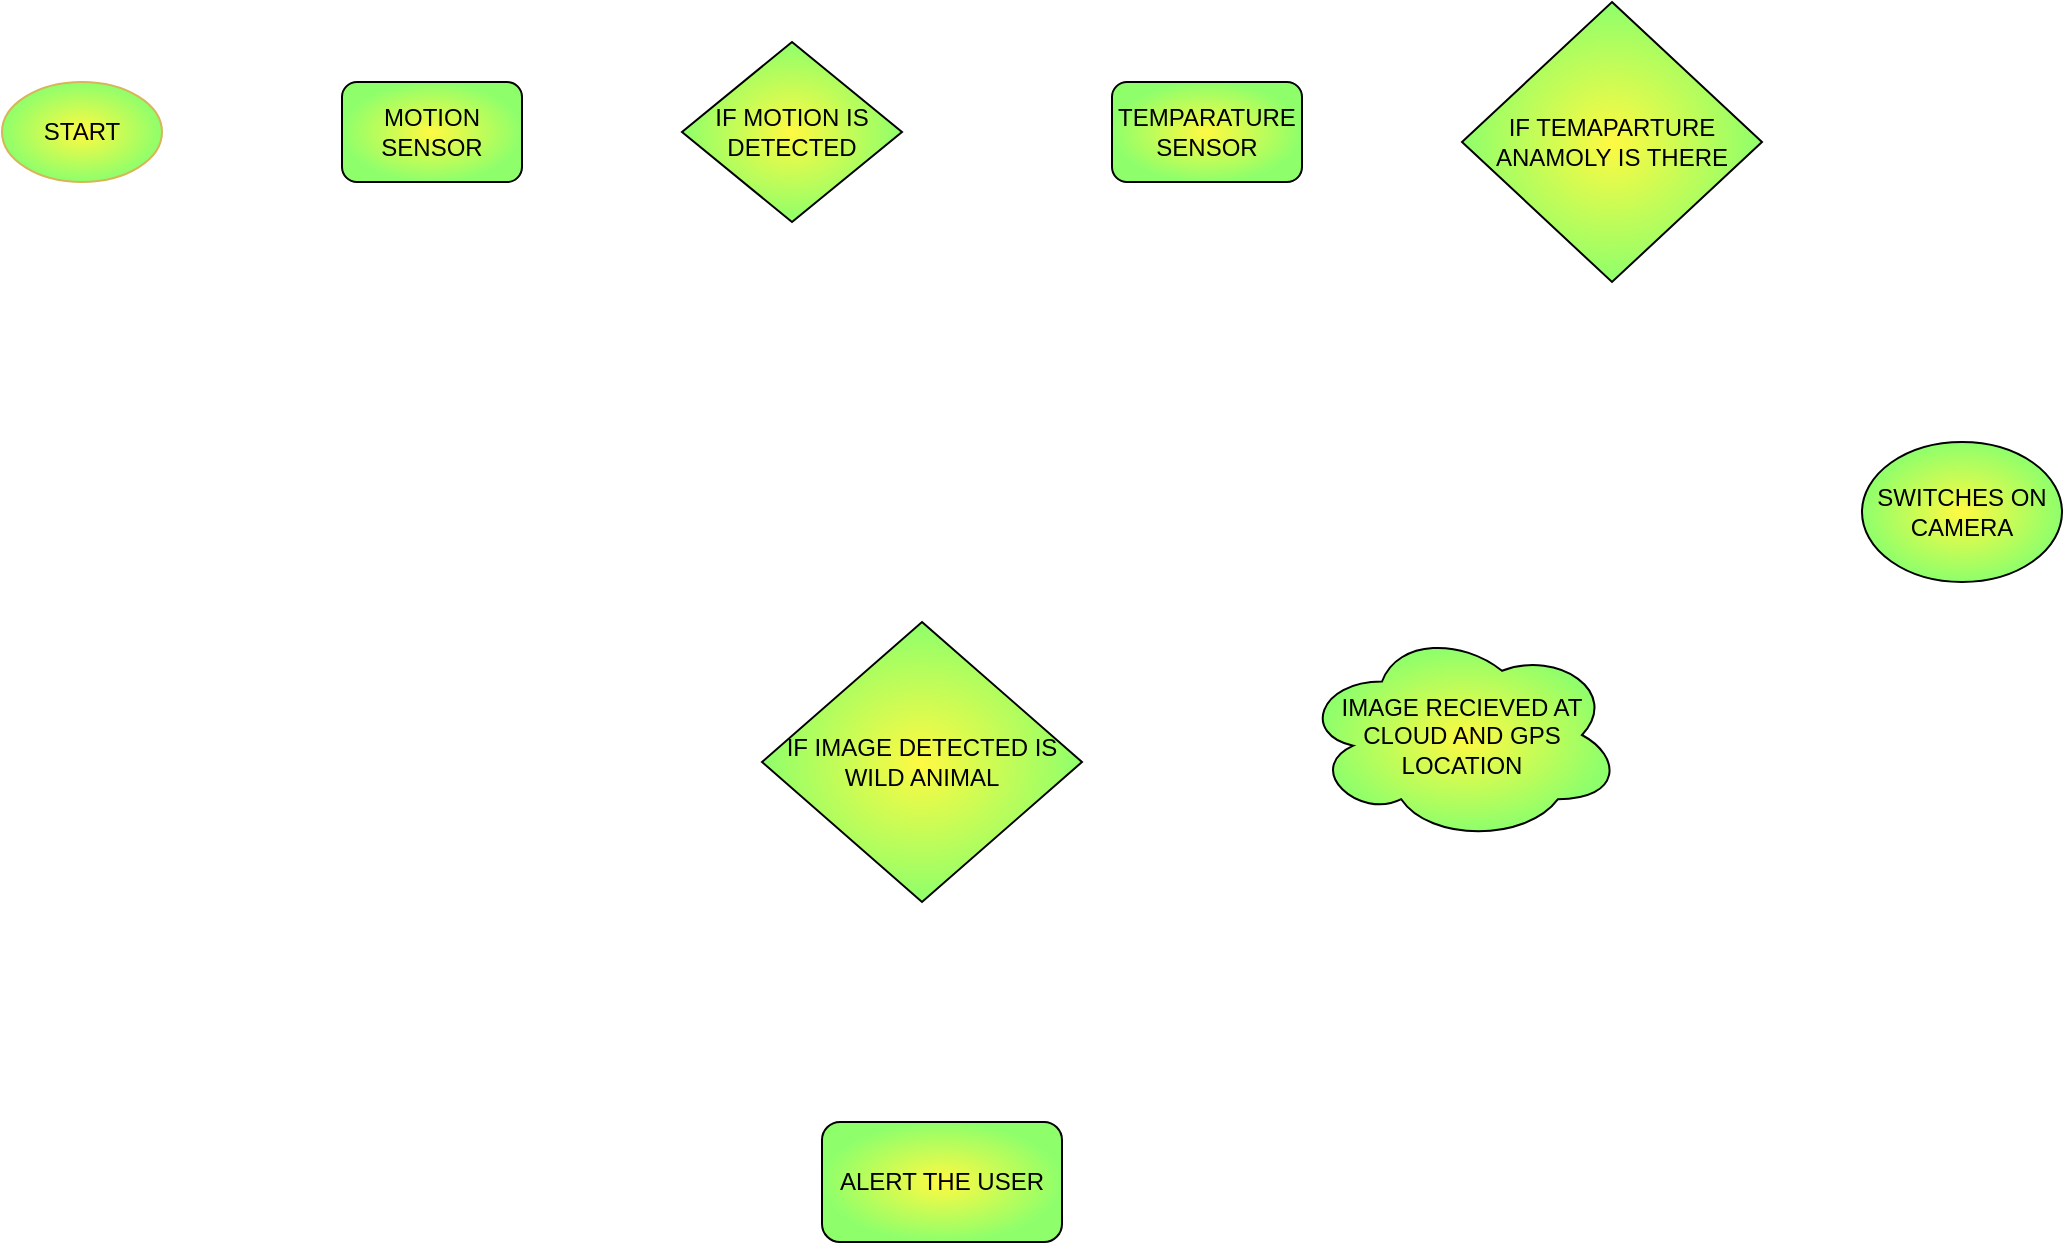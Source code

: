 <mxfile version="15.8.6" type="github">
  <diagram id="DkY9cjS6_8LgDzUpe4V5" name="Page-1">
    <mxGraphModel dx="1597" dy="891" grid="1" gridSize="10" guides="1" tooltips="1" connect="1" arrows="1" fold="1" page="1" pageScale="1" pageWidth="1169" pageHeight="827" math="0" shadow="0">
      <root>
        <mxCell id="0" />
        <mxCell id="1" parent="0" />
        <mxCell id="M_LI9tKYNSxT8O52wL3e-1" value="START" style="ellipse;whiteSpace=wrap;html=1;fillColor=#FFF942;strokeColor=#d6b656;gradientDirection=radial;gradientColor=#8EFF6B;" vertex="1" parent="1">
          <mxGeometry x="30" y="140" width="80" height="50" as="geometry" />
        </mxCell>
        <mxCell id="M_LI9tKYNSxT8O52wL3e-2" value="MOTION SENSOR" style="rounded=1;whiteSpace=wrap;html=1;fillColor=#FFF942;gradientColor=#8EFF6B;gradientDirection=radial;" vertex="1" parent="1">
          <mxGeometry x="200" y="140" width="90" height="50" as="geometry" />
        </mxCell>
        <mxCell id="M_LI9tKYNSxT8O52wL3e-4" value="&lt;span&gt;IF MOTION IS DETECTED&lt;/span&gt;" style="rhombus;whiteSpace=wrap;html=1;fillColor=#FFF942;gradientColor=#8EFF6B;gradientDirection=radial;" vertex="1" parent="1">
          <mxGeometry x="370" y="120" width="110" height="90" as="geometry" />
        </mxCell>
        <mxCell id="M_LI9tKYNSxT8O52wL3e-5" value="TEMPARATURE SENSOR" style="rounded=1;whiteSpace=wrap;html=1;fillColor=#FFF942;gradientColor=#8EFF6B;gradientDirection=radial;" vertex="1" parent="1">
          <mxGeometry x="585" y="140" width="95" height="50" as="geometry" />
        </mxCell>
        <mxCell id="M_LI9tKYNSxT8O52wL3e-6" value="IF TEMAPARTURE ANAMOLY IS THERE" style="rhombus;whiteSpace=wrap;html=1;fillColor=#FFF942;gradientColor=#8EFF6B;gradientDirection=radial;" vertex="1" parent="1">
          <mxGeometry x="760" y="100" width="150" height="140" as="geometry" />
        </mxCell>
        <mxCell id="M_LI9tKYNSxT8O52wL3e-7" value="SWITCHES ON CAMERA" style="ellipse;whiteSpace=wrap;html=1;fillColor=#FFF942;gradientColor=#8EFF6B;gradientDirection=radial;" vertex="1" parent="1">
          <mxGeometry x="960" y="320" width="100" height="70" as="geometry" />
        </mxCell>
        <mxCell id="M_LI9tKYNSxT8O52wL3e-8" value="IMAGE RECIEVED AT CLOUD AND GPS LOCATION" style="ellipse;shape=cloud;whiteSpace=wrap;html=1;fillColor=#FFF942;gradientColor=#8EFF6B;gradientDirection=radial;" vertex="1" parent="1">
          <mxGeometry x="680" y="413" width="160" height="107" as="geometry" />
        </mxCell>
        <mxCell id="M_LI9tKYNSxT8O52wL3e-9" value="IF IMAGE DETECTED IS WILD ANIMAL" style="rhombus;whiteSpace=wrap;html=1;fillColor=#FFF942;gradientColor=#8EFF6B;gradientDirection=radial;" vertex="1" parent="1">
          <mxGeometry x="410" y="410" width="160" height="140" as="geometry" />
        </mxCell>
        <mxCell id="M_LI9tKYNSxT8O52wL3e-10" value="ALERT THE USER" style="rounded=1;whiteSpace=wrap;html=1;fillColor=#FFF942;gradientColor=#8EFF6B;gradientDirection=radial;" vertex="1" parent="1">
          <mxGeometry x="440" y="660" width="120" height="60" as="geometry" />
        </mxCell>
      </root>
    </mxGraphModel>
  </diagram>
</mxfile>
